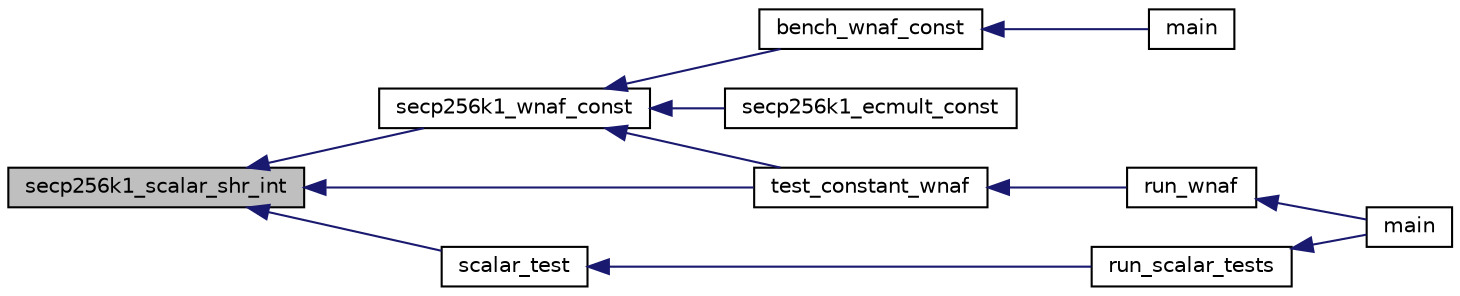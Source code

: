 digraph "secp256k1_scalar_shr_int"
{
  edge [fontname="Helvetica",fontsize="10",labelfontname="Helvetica",labelfontsize="10"];
  node [fontname="Helvetica",fontsize="10",shape=record];
  rankdir="LR";
  Node1857 [label="secp256k1_scalar_shr_int",height=0.2,width=0.4,color="black", fillcolor="grey75", style="filled", fontcolor="black"];
  Node1857 -> Node1858 [dir="back",color="midnightblue",fontsize="10",style="solid",fontname="Helvetica"];
  Node1858 [label="secp256k1_wnaf_const",height=0.2,width=0.4,color="black", fillcolor="white", style="filled",URL="$d6/d3e/ecmult__const__impl_8h.html#ac252ac4f8c905ddc178ce056bd45b8ec",tooltip="Convert a number to WNAF notation. "];
  Node1858 -> Node1859 [dir="back",color="midnightblue",fontsize="10",style="solid",fontname="Helvetica"];
  Node1859 [label="bench_wnaf_const",height=0.2,width=0.4,color="black", fillcolor="white", style="filled",URL="$d9/d5e/bench__internal_8c.html#a3326bba18d9522d84a82ea50974b3811"];
  Node1859 -> Node1860 [dir="back",color="midnightblue",fontsize="10",style="solid",fontname="Helvetica"];
  Node1860 [label="main",height=0.2,width=0.4,color="black", fillcolor="white", style="filled",URL="$d9/d5e/bench__internal_8c.html#a3c04138a5bfe5d72780bb7e82a18e627"];
  Node1858 -> Node1861 [dir="back",color="midnightblue",fontsize="10",style="solid",fontname="Helvetica"];
  Node1861 [label="secp256k1_ecmult_const",height=0.2,width=0.4,color="black", fillcolor="white", style="filled",URL="$d6/d3e/ecmult__const__impl_8h.html#a89f4e02fa2a4630ae0c5e302457f7931"];
  Node1858 -> Node1862 [dir="back",color="midnightblue",fontsize="10",style="solid",fontname="Helvetica"];
  Node1862 [label="test_constant_wnaf",height=0.2,width=0.4,color="black", fillcolor="white", style="filled",URL="$d5/d7f/tests_8c.html#ab1b83b06f2b16b37ec472a91775d1a94"];
  Node1862 -> Node1863 [dir="back",color="midnightblue",fontsize="10",style="solid",fontname="Helvetica"];
  Node1863 [label="run_wnaf",height=0.2,width=0.4,color="black", fillcolor="white", style="filled",URL="$d5/d7f/tests_8c.html#af3c34e47a9088ad0f5f0df779303a85a"];
  Node1863 -> Node1864 [dir="back",color="midnightblue",fontsize="10",style="solid",fontname="Helvetica"];
  Node1864 [label="main",height=0.2,width=0.4,color="black", fillcolor="white", style="filled",URL="$d5/d7f/tests_8c.html#a3c04138a5bfe5d72780bb7e82a18e627"];
  Node1857 -> Node1865 [dir="back",color="midnightblue",fontsize="10",style="solid",fontname="Helvetica"];
  Node1865 [label="scalar_test",height=0.2,width=0.4,color="black", fillcolor="white", style="filled",URL="$d5/d7f/tests_8c.html#a0ac2e9ed5b8ba27e48fba5150cebfa82"];
  Node1865 -> Node1866 [dir="back",color="midnightblue",fontsize="10",style="solid",fontname="Helvetica"];
  Node1866 [label="run_scalar_tests",height=0.2,width=0.4,color="black", fillcolor="white", style="filled",URL="$d5/d7f/tests_8c.html#afc29a3cda8faeba097ce967f24fcb9d1"];
  Node1866 -> Node1864 [dir="back",color="midnightblue",fontsize="10",style="solid",fontname="Helvetica"];
  Node1857 -> Node1862 [dir="back",color="midnightblue",fontsize="10",style="solid",fontname="Helvetica"];
}
